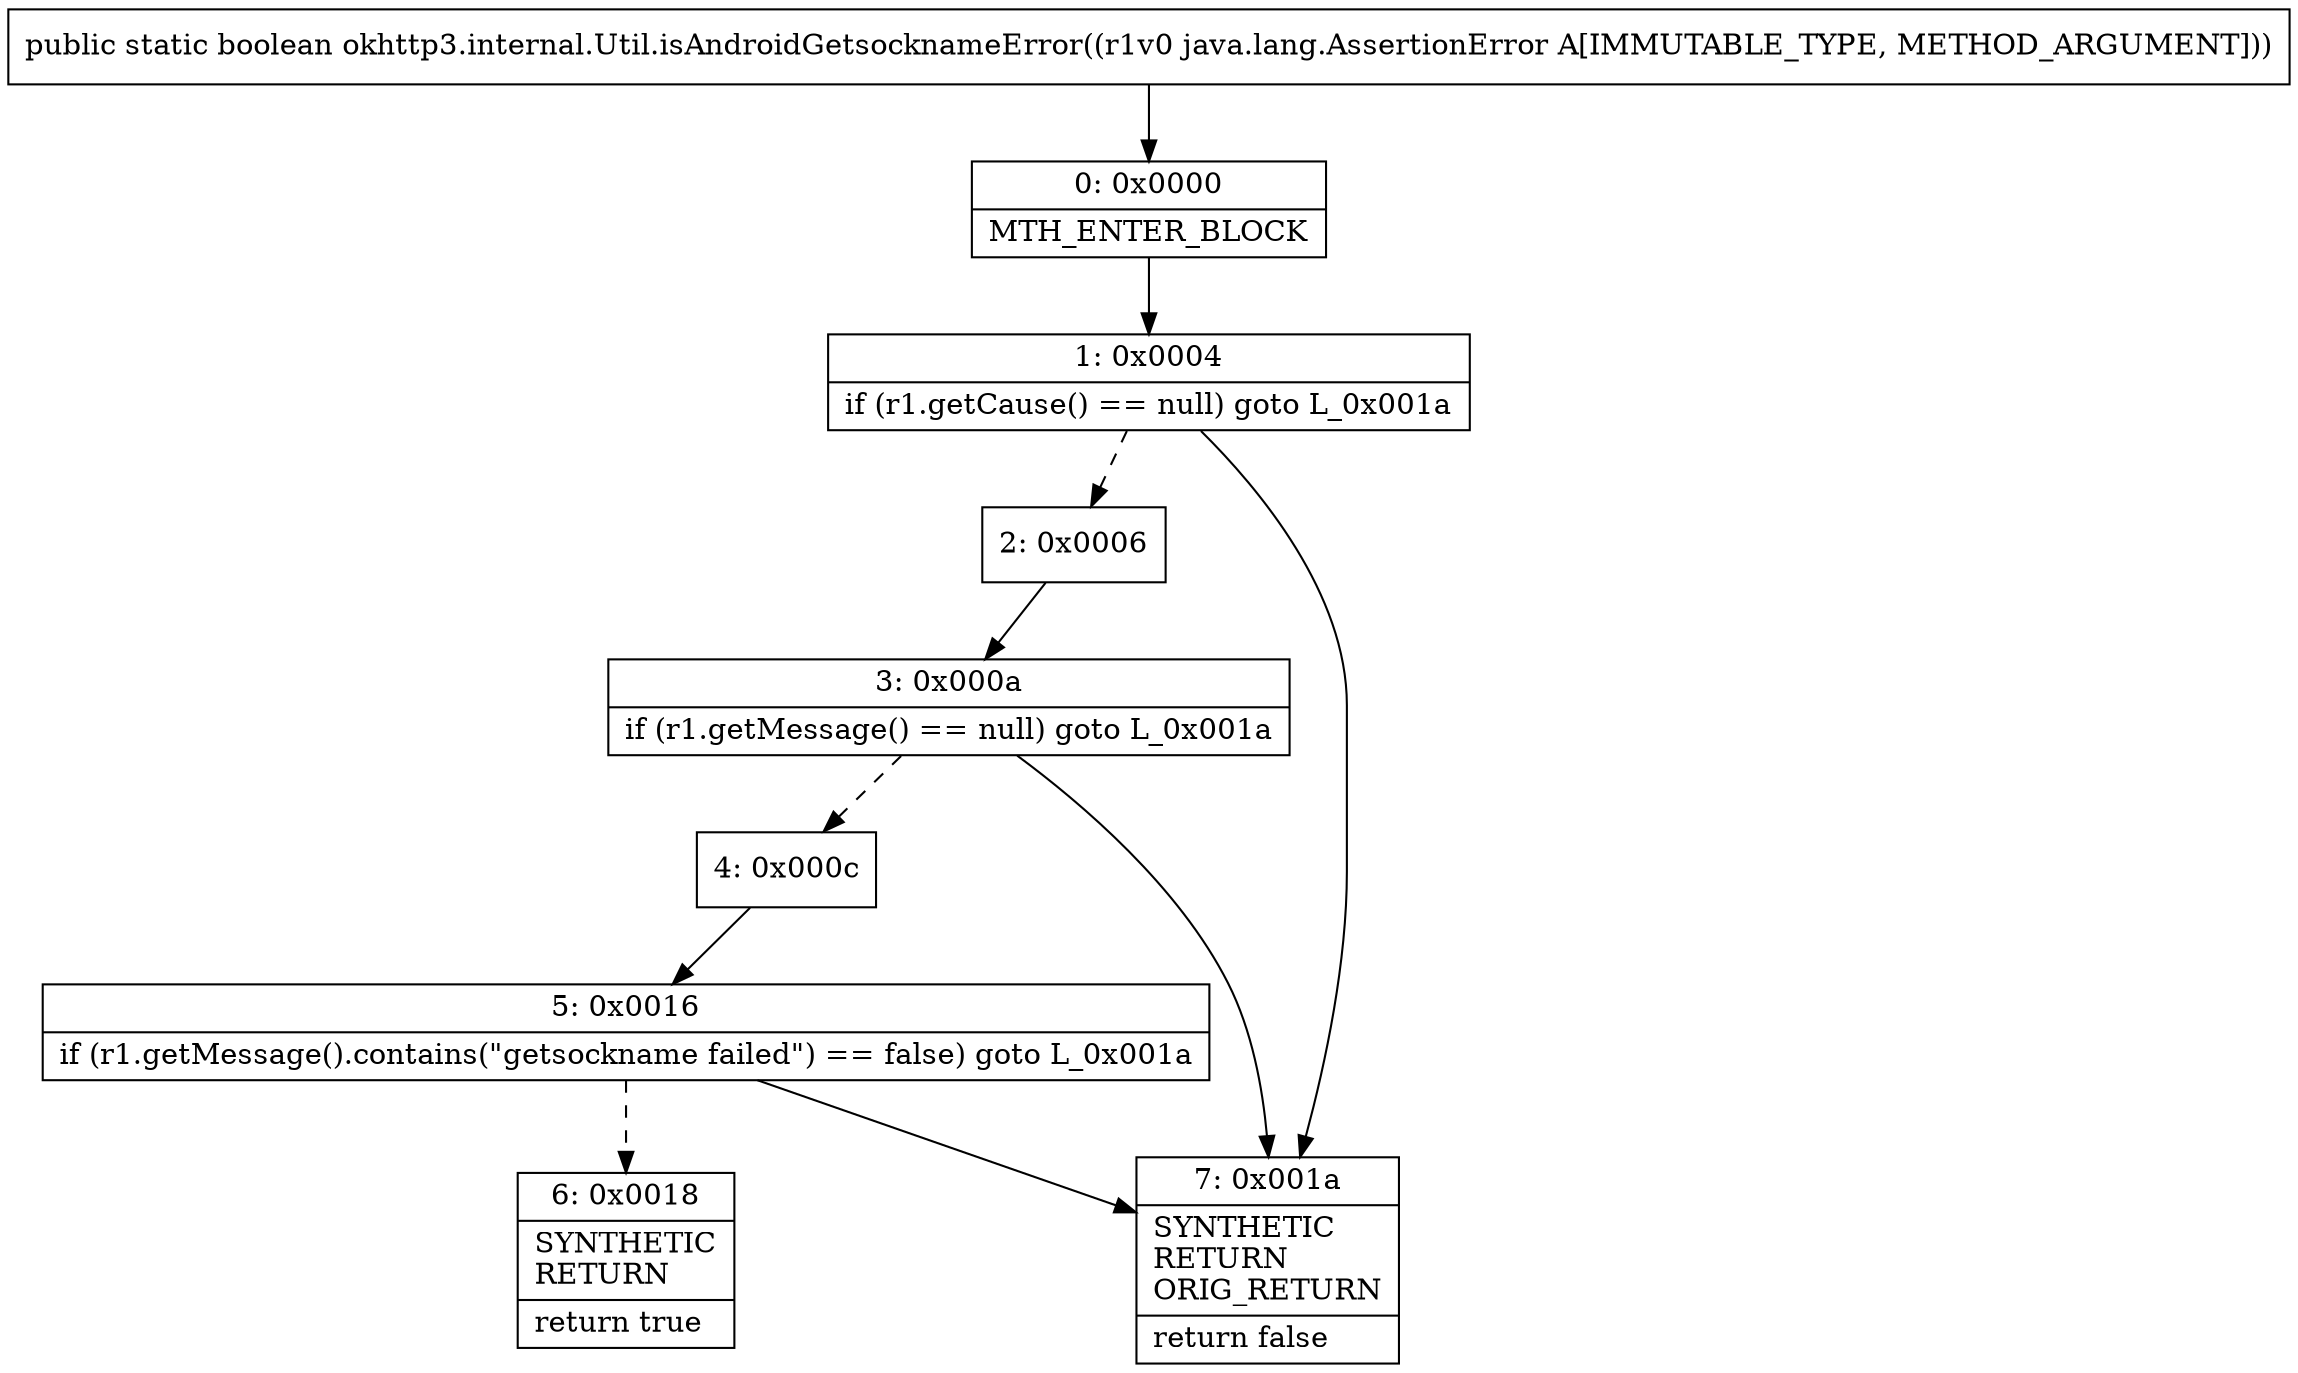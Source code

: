 digraph "CFG forokhttp3.internal.Util.isAndroidGetsocknameError(Ljava\/lang\/AssertionError;)Z" {
Node_0 [shape=record,label="{0\:\ 0x0000|MTH_ENTER_BLOCK\l}"];
Node_1 [shape=record,label="{1\:\ 0x0004|if (r1.getCause() == null) goto L_0x001a\l}"];
Node_2 [shape=record,label="{2\:\ 0x0006}"];
Node_3 [shape=record,label="{3\:\ 0x000a|if (r1.getMessage() == null) goto L_0x001a\l}"];
Node_4 [shape=record,label="{4\:\ 0x000c}"];
Node_5 [shape=record,label="{5\:\ 0x0016|if (r1.getMessage().contains(\"getsockname failed\") == false) goto L_0x001a\l}"];
Node_6 [shape=record,label="{6\:\ 0x0018|SYNTHETIC\lRETURN\l|return true\l}"];
Node_7 [shape=record,label="{7\:\ 0x001a|SYNTHETIC\lRETURN\lORIG_RETURN\l|return false\l}"];
MethodNode[shape=record,label="{public static boolean okhttp3.internal.Util.isAndroidGetsocknameError((r1v0 java.lang.AssertionError A[IMMUTABLE_TYPE, METHOD_ARGUMENT])) }"];
MethodNode -> Node_0;
Node_0 -> Node_1;
Node_1 -> Node_2[style=dashed];
Node_1 -> Node_7;
Node_2 -> Node_3;
Node_3 -> Node_4[style=dashed];
Node_3 -> Node_7;
Node_4 -> Node_5;
Node_5 -> Node_6[style=dashed];
Node_5 -> Node_7;
}

